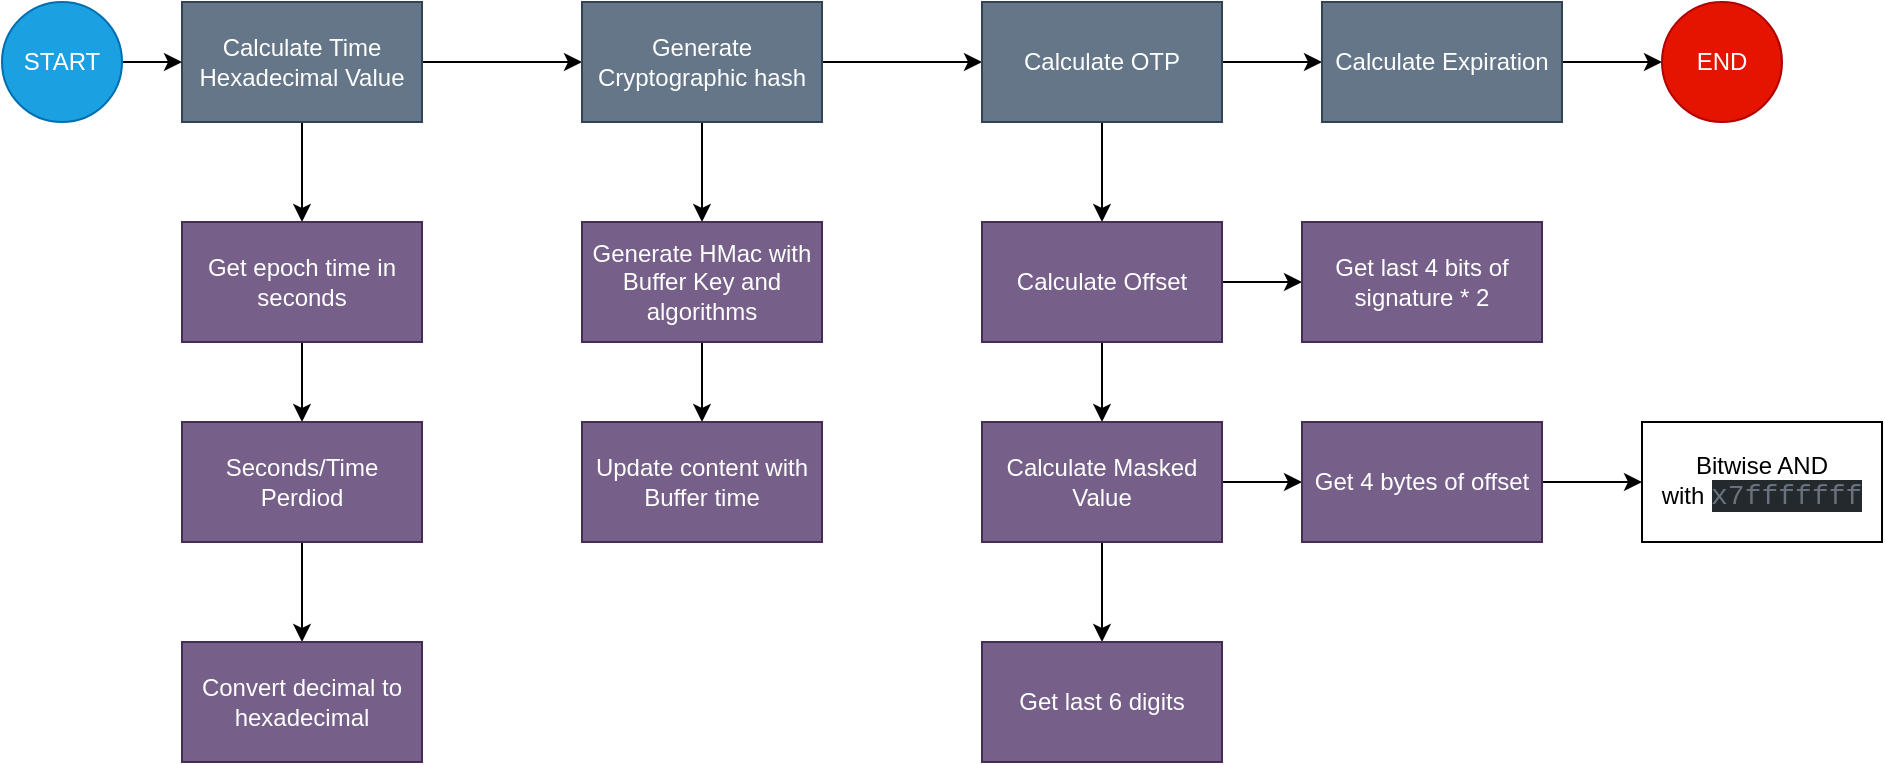 <mxfile version="24.7.8">
  <diagram name="Page-1" id="cZjFZ06lu4FEcPWX227t">
    <mxGraphModel dx="505" dy="300" grid="1" gridSize="10" guides="1" tooltips="1" connect="1" arrows="1" fold="1" page="1" pageScale="1" pageWidth="850" pageHeight="1100" math="0" shadow="0">
      <root>
        <mxCell id="0" />
        <mxCell id="1" parent="0" />
        <mxCell id="-qgHHqC-nI2soy4FGXTy-3" value="" style="edgeStyle=orthogonalEdgeStyle;rounded=0;orthogonalLoop=1;jettySize=auto;html=1;" parent="1" source="-qgHHqC-nI2soy4FGXTy-1" target="-qgHHqC-nI2soy4FGXTy-2" edge="1">
          <mxGeometry relative="1" as="geometry" />
        </mxCell>
        <mxCell id="-qgHHqC-nI2soy4FGXTy-9" value="" style="edgeStyle=orthogonalEdgeStyle;rounded=0;orthogonalLoop=1;jettySize=auto;html=1;" parent="1" source="-qgHHqC-nI2soy4FGXTy-1" target="-qgHHqC-nI2soy4FGXTy-8" edge="1">
          <mxGeometry relative="1" as="geometry" />
        </mxCell>
        <mxCell id="-qgHHqC-nI2soy4FGXTy-1" value="Calculate Time Hexadecimal Value" style="rounded=0;whiteSpace=wrap;html=1;fillColor=#647687;fontColor=#ffffff;strokeColor=#314354;" parent="1" vertex="1">
          <mxGeometry x="120" y="330" width="120" height="60" as="geometry" />
        </mxCell>
        <mxCell id="-qgHHqC-nI2soy4FGXTy-5" value="" style="edgeStyle=orthogonalEdgeStyle;rounded=0;orthogonalLoop=1;jettySize=auto;html=1;" parent="1" source="-qgHHqC-nI2soy4FGXTy-2" target="-qgHHqC-nI2soy4FGXTy-4" edge="1">
          <mxGeometry relative="1" as="geometry" />
        </mxCell>
        <mxCell id="-qgHHqC-nI2soy4FGXTy-2" value="Get epoch time in seconds" style="rounded=0;whiteSpace=wrap;html=1;fillColor=#76608a;fontColor=#ffffff;strokeColor=#432D57;" parent="1" vertex="1">
          <mxGeometry x="120" y="440" width="120" height="60" as="geometry" />
        </mxCell>
        <mxCell id="-qgHHqC-nI2soy4FGXTy-7" value="" style="edgeStyle=orthogonalEdgeStyle;rounded=0;orthogonalLoop=1;jettySize=auto;html=1;" parent="1" source="-qgHHqC-nI2soy4FGXTy-4" target="-qgHHqC-nI2soy4FGXTy-6" edge="1">
          <mxGeometry relative="1" as="geometry" />
        </mxCell>
        <mxCell id="-qgHHqC-nI2soy4FGXTy-4" value="Seconds/Time Perdiod" style="rounded=0;whiteSpace=wrap;html=1;fillColor=#76608a;fontColor=#ffffff;strokeColor=#432D57;" parent="1" vertex="1">
          <mxGeometry x="120" y="540" width="120" height="60" as="geometry" />
        </mxCell>
        <mxCell id="-qgHHqC-nI2soy4FGXTy-6" value="Convert decimal to hexadecimal" style="rounded=0;whiteSpace=wrap;html=1;fillColor=#76608a;fontColor=#ffffff;strokeColor=#432D57;" parent="1" vertex="1">
          <mxGeometry x="120" y="650" width="120" height="60" as="geometry" />
        </mxCell>
        <mxCell id="-qgHHqC-nI2soy4FGXTy-11" value="" style="edgeStyle=orthogonalEdgeStyle;rounded=0;orthogonalLoop=1;jettySize=auto;html=1;" parent="1" source="-qgHHqC-nI2soy4FGXTy-8" target="-qgHHqC-nI2soy4FGXTy-10" edge="1">
          <mxGeometry relative="1" as="geometry" />
        </mxCell>
        <mxCell id="-qgHHqC-nI2soy4FGXTy-15" value="" style="edgeStyle=orthogonalEdgeStyle;rounded=0;orthogonalLoop=1;jettySize=auto;html=1;" parent="1" source="-qgHHqC-nI2soy4FGXTy-8" target="-qgHHqC-nI2soy4FGXTy-14" edge="1">
          <mxGeometry relative="1" as="geometry" />
        </mxCell>
        <mxCell id="-qgHHqC-nI2soy4FGXTy-8" value="Generate Cryptographic hash" style="rounded=0;whiteSpace=wrap;html=1;fillColor=#647687;fontColor=#ffffff;strokeColor=#314354;" parent="1" vertex="1">
          <mxGeometry x="320" y="330" width="120" height="60" as="geometry" />
        </mxCell>
        <mxCell id="-qgHHqC-nI2soy4FGXTy-13" value="" style="edgeStyle=orthogonalEdgeStyle;rounded=0;orthogonalLoop=1;jettySize=auto;html=1;" parent="1" source="-qgHHqC-nI2soy4FGXTy-10" target="-qgHHqC-nI2soy4FGXTy-12" edge="1">
          <mxGeometry relative="1" as="geometry" />
        </mxCell>
        <mxCell id="-qgHHqC-nI2soy4FGXTy-10" value="Generate HMac with Buffer Key and algorithms" style="rounded=0;whiteSpace=wrap;html=1;fillColor=#76608a;fontColor=#ffffff;strokeColor=#432D57;" parent="1" vertex="1">
          <mxGeometry x="320" y="440" width="120" height="60" as="geometry" />
        </mxCell>
        <mxCell id="-qgHHqC-nI2soy4FGXTy-12" value="Update content with Buffer time" style="rounded=0;whiteSpace=wrap;html=1;fillColor=#76608a;fontColor=#ffffff;strokeColor=#432D57;" parent="1" vertex="1">
          <mxGeometry x="320" y="540" width="120" height="60" as="geometry" />
        </mxCell>
        <mxCell id="-qgHHqC-nI2soy4FGXTy-17" value="" style="edgeStyle=orthogonalEdgeStyle;rounded=0;orthogonalLoop=1;jettySize=auto;html=1;" parent="1" source="-qgHHqC-nI2soy4FGXTy-14" target="-qgHHqC-nI2soy4FGXTy-16" edge="1">
          <mxGeometry relative="1" as="geometry" />
        </mxCell>
        <mxCell id="-qgHHqC-nI2soy4FGXTy-30" value="" style="edgeStyle=orthogonalEdgeStyle;rounded=0;orthogonalLoop=1;jettySize=auto;html=1;" parent="1" source="-qgHHqC-nI2soy4FGXTy-14" target="-qgHHqC-nI2soy4FGXTy-29" edge="1">
          <mxGeometry relative="1" as="geometry" />
        </mxCell>
        <mxCell id="-qgHHqC-nI2soy4FGXTy-14" value="Calculate OTP" style="rounded=0;whiteSpace=wrap;html=1;fillColor=#647687;fontColor=#ffffff;strokeColor=#314354;" parent="1" vertex="1">
          <mxGeometry x="520" y="330" width="120" height="60" as="geometry" />
        </mxCell>
        <mxCell id="-qgHHqC-nI2soy4FGXTy-19" value="" style="edgeStyle=orthogonalEdgeStyle;rounded=0;orthogonalLoop=1;jettySize=auto;html=1;" parent="1" source="-qgHHqC-nI2soy4FGXTy-16" target="-qgHHqC-nI2soy4FGXTy-18" edge="1">
          <mxGeometry relative="1" as="geometry" />
        </mxCell>
        <mxCell id="-qgHHqC-nI2soy4FGXTy-21" value="" style="edgeStyle=orthogonalEdgeStyle;rounded=0;orthogonalLoop=1;jettySize=auto;html=1;" parent="1" source="-qgHHqC-nI2soy4FGXTy-16" target="-qgHHqC-nI2soy4FGXTy-20" edge="1">
          <mxGeometry relative="1" as="geometry" />
        </mxCell>
        <mxCell id="-qgHHqC-nI2soy4FGXTy-16" value="Calculate Offset" style="rounded=0;whiteSpace=wrap;html=1;fillColor=#76608a;fontColor=#ffffff;strokeColor=#432D57;" parent="1" vertex="1">
          <mxGeometry x="520" y="440" width="120" height="60" as="geometry" />
        </mxCell>
        <mxCell id="-qgHHqC-nI2soy4FGXTy-18" value="Get last 4 bits of signature * 2" style="rounded=0;whiteSpace=wrap;html=1;fillColor=#76608a;fontColor=#ffffff;strokeColor=#432D57;" parent="1" vertex="1">
          <mxGeometry x="680" y="440" width="120" height="60" as="geometry" />
        </mxCell>
        <mxCell id="-qgHHqC-nI2soy4FGXTy-23" value="" style="edgeStyle=orthogonalEdgeStyle;rounded=0;orthogonalLoop=1;jettySize=auto;html=1;" parent="1" source="-qgHHqC-nI2soy4FGXTy-20" target="-qgHHqC-nI2soy4FGXTy-22" edge="1">
          <mxGeometry relative="1" as="geometry" />
        </mxCell>
        <mxCell id="-qgHHqC-nI2soy4FGXTy-27" value="" style="edgeStyle=orthogonalEdgeStyle;rounded=0;orthogonalLoop=1;jettySize=auto;html=1;" parent="1" source="-qgHHqC-nI2soy4FGXTy-20" target="-qgHHqC-nI2soy4FGXTy-26" edge="1">
          <mxGeometry relative="1" as="geometry" />
        </mxCell>
        <mxCell id="-qgHHqC-nI2soy4FGXTy-20" value="Calculate Masked Value" style="rounded=0;whiteSpace=wrap;html=1;fillColor=#76608a;fontColor=#ffffff;strokeColor=#432D57;" parent="1" vertex="1">
          <mxGeometry x="520" y="540" width="120" height="60" as="geometry" />
        </mxCell>
        <mxCell id="-qgHHqC-nI2soy4FGXTy-25" value="" style="edgeStyle=orthogonalEdgeStyle;rounded=0;orthogonalLoop=1;jettySize=auto;html=1;" parent="1" source="-qgHHqC-nI2soy4FGXTy-22" target="-qgHHqC-nI2soy4FGXTy-24" edge="1">
          <mxGeometry relative="1" as="geometry" />
        </mxCell>
        <mxCell id="-qgHHqC-nI2soy4FGXTy-22" value="Get 4 bytes of offset" style="rounded=0;whiteSpace=wrap;html=1;fillColor=#76608a;fontColor=#ffffff;strokeColor=#432D57;" parent="1" vertex="1">
          <mxGeometry x="680" y="540" width="120" height="60" as="geometry" />
        </mxCell>
        <mxCell id="-qgHHqC-nI2soy4FGXTy-24" value="Bitwise AND with&amp;nbsp;&lt;span style=&quot;color: rgb(106, 115, 125); background-color: rgb(36, 41, 46); font-family: Consolas, &amp;quot;Courier New&amp;quot;, monospace; font-size: 14px; white-space: pre;&quot;&gt;x7fffffff&lt;/span&gt;" style="rounded=0;whiteSpace=wrap;html=1;" parent="1" vertex="1">
          <mxGeometry x="850" y="540" width="120" height="60" as="geometry" />
        </mxCell>
        <mxCell id="-qgHHqC-nI2soy4FGXTy-26" value="Get last 6 digits" style="rounded=0;whiteSpace=wrap;html=1;fillColor=#76608a;fontColor=#ffffff;strokeColor=#432D57;" parent="1" vertex="1">
          <mxGeometry x="520" y="650" width="120" height="60" as="geometry" />
        </mxCell>
        <mxCell id="I_7_qZPakj4TDoCMXcyu-2" style="edgeStyle=orthogonalEdgeStyle;rounded=0;orthogonalLoop=1;jettySize=auto;html=1;" edge="1" parent="1" source="-qgHHqC-nI2soy4FGXTy-29" target="I_7_qZPakj4TDoCMXcyu-1">
          <mxGeometry relative="1" as="geometry" />
        </mxCell>
        <mxCell id="-qgHHqC-nI2soy4FGXTy-29" value="Calculate Expiration" style="rounded=0;whiteSpace=wrap;html=1;fillColor=#647687;fontColor=#ffffff;strokeColor=#314354;" parent="1" vertex="1">
          <mxGeometry x="690" y="330" width="120" height="60" as="geometry" />
        </mxCell>
        <mxCell id="-qgHHqC-nI2soy4FGXTy-32" style="edgeStyle=orthogonalEdgeStyle;rounded=0;orthogonalLoop=1;jettySize=auto;html=1;" parent="1" source="-qgHHqC-nI2soy4FGXTy-31" target="-qgHHqC-nI2soy4FGXTy-1" edge="1">
          <mxGeometry relative="1" as="geometry" />
        </mxCell>
        <mxCell id="-qgHHqC-nI2soy4FGXTy-31" value="START" style="ellipse;whiteSpace=wrap;html=1;aspect=fixed;fillColor=#1ba1e2;fontColor=#ffffff;strokeColor=#006EAF;" parent="1" vertex="1">
          <mxGeometry x="30" y="330" width="60" height="60" as="geometry" />
        </mxCell>
        <mxCell id="I_7_qZPakj4TDoCMXcyu-1" value="END" style="ellipse;whiteSpace=wrap;html=1;aspect=fixed;fillColor=#e51400;fontColor=#ffffff;strokeColor=#B20000;" vertex="1" parent="1">
          <mxGeometry x="860" y="330" width="60" height="60" as="geometry" />
        </mxCell>
      </root>
    </mxGraphModel>
  </diagram>
</mxfile>
